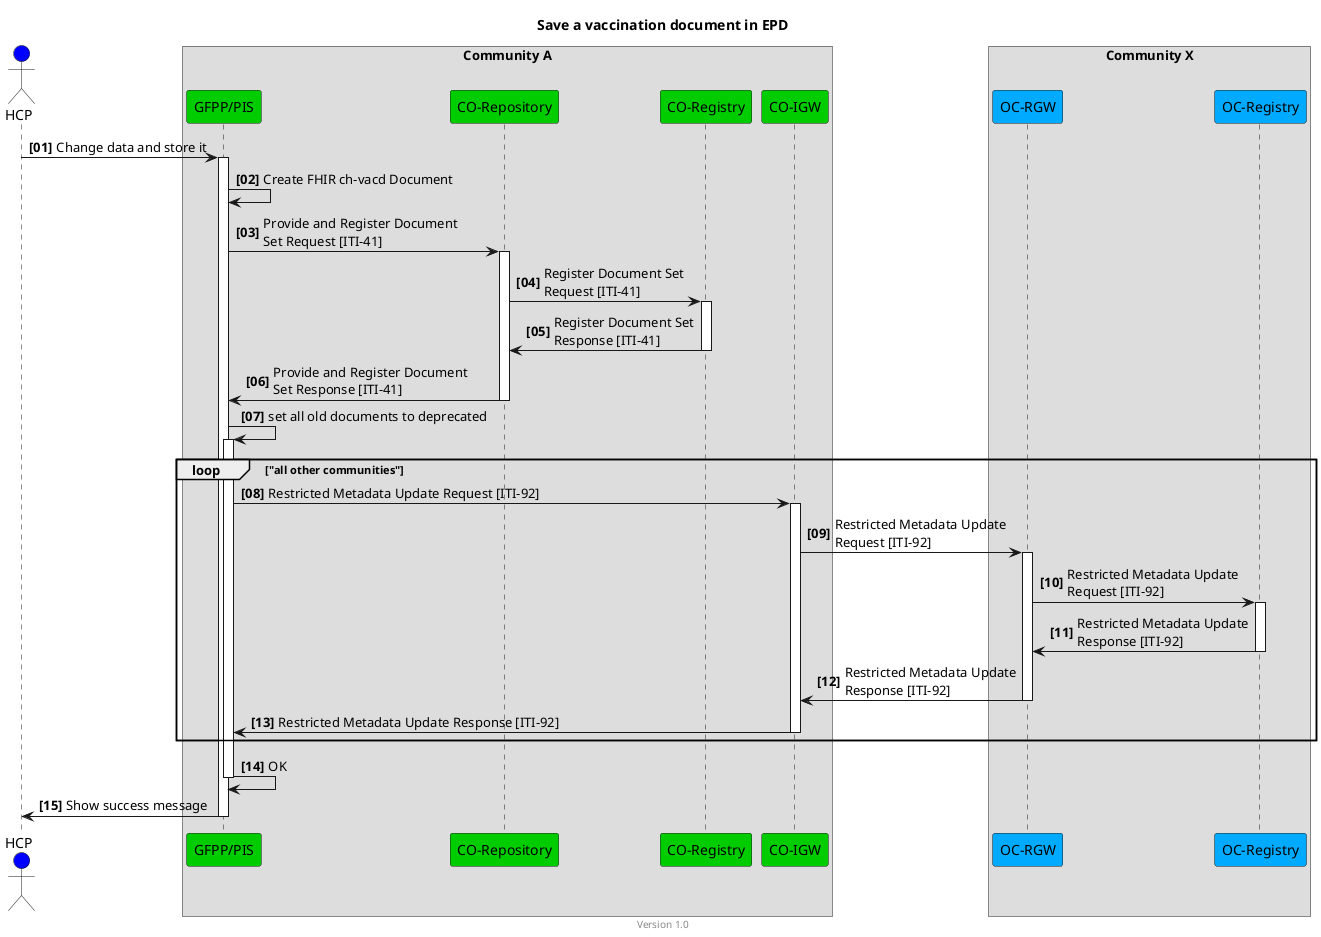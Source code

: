 @startuml
title Save a vaccination document in EPD
footer Version 1.0
skinparam responseMessageBelowArrow true

actor HCP #blue
box "Community A"
participant "GFPP/PIS" #00CC00
participant "CO-Repository" #00CC00
participant "CO-Registry" #00CC00
participant "CO-IGW" #00CC00
end box
box "Community X"
participant "OC-RGW" #00aaff
participant "OC-Registry" #00aaff
end box

autonumber "<b>[00]"
HCP -> "GFPP/PIS": Change data and store it
activate "GFPP/PIS"
"GFPP/PIS" -> "GFPP/PIS": Create FHIR ch-vacd Document
"GFPP/PIS" -> "CO-Repository": Provide and Register Document\nSet Request [ITI-41]
activate "CO-Repository"
"CO-Repository" -> "CO-Registry": Register Document Set\nRequest [ITI-41]
activate "CO-Registry"
"CO-Registry" -> "CO-Repository": Register Document Set\nResponse [ITI-41]
deactivate "CO-Registry"
"CO-Repository" -> "GFPP/PIS": Provide and Register Document\nSet Response [ITI-41]
deactivate "CO-Repository"

"GFPP/PIS" -> "GFPP/PIS": set all old documents to deprecated
activate "GFPP/PIS"
loop "all other communities"
"GFPP/PIS" -> "CO-IGW": Restricted Metadata Update Request [ITI-92]
activate "CO-IGW"

"CO-IGW" -> "OC-RGW": Restricted Metadata Update\nRequest [ITI-92]
activate "OC-RGW"
"OC-RGW" -> "OC-Registry": Restricted Metadata Update\nRequest [ITI-92]
activate "OC-Registry"
"OC-Registry" -> "OC-RGW": Restricted Metadata Update\nResponse [ITI-92]
deactivate "OC-Registry"
"OC-RGW" -> "CO-IGW": Restricted Metadata Update\nResponse [ITI-92]
deactivate "OC-RGW"
"CO-IGW" -> "GFPP/PIS": Restricted Metadata Update Response [ITI-92]
deactivate "CO-IGW"
end
"GFPP/PIS" -> "GFPP/PIS": OK
deactivate "GFPP/PIS"

"GFPP/PIS" -> HCP: Show success message
deactivate "GFPP/PIS"
@enduml

